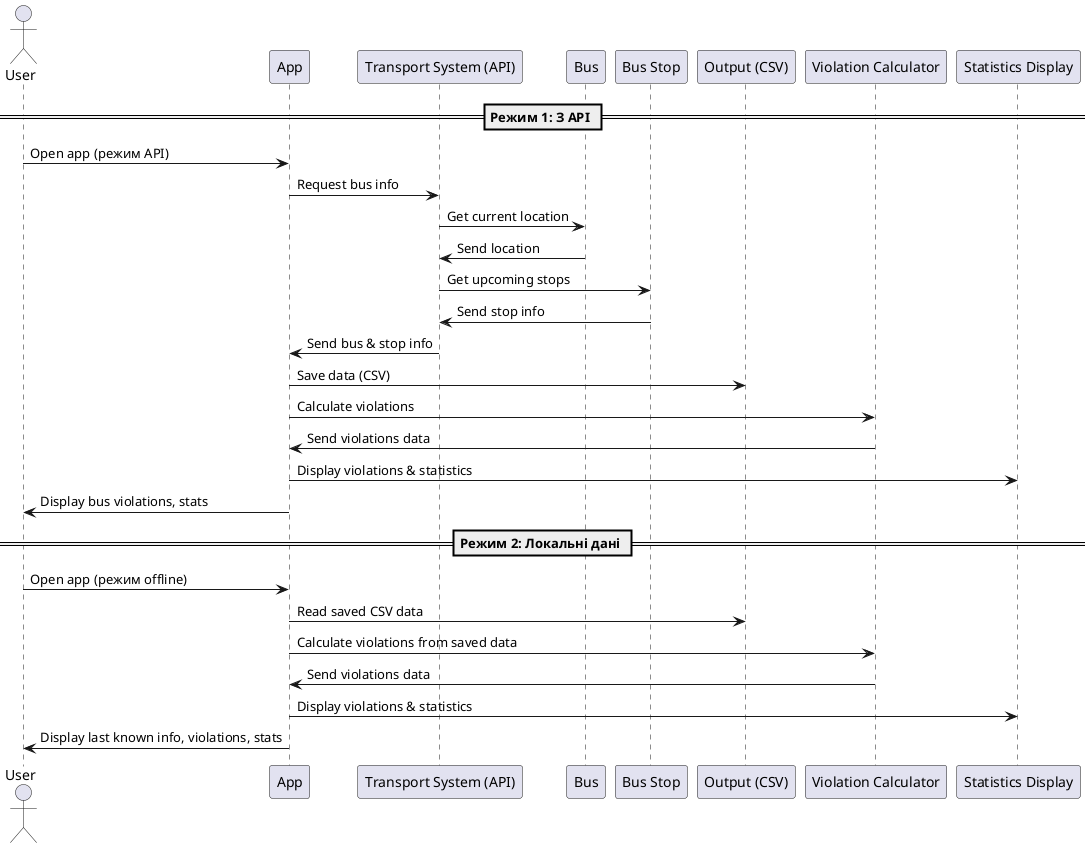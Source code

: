 @startuml
actor User
participant "App" as App
participant "Transport System (API)" as System
participant "Bus" as Bus
participant "Bus Stop" as Stop
participant "Output (CSV)" as Output
participant "Violation Calculator" as Violations
participant "Statistics Display" as Stats

== Режим 1: З API ==

User -> App : Open app (режим API)
App -> System : Request bus info
System -> Bus : Get current location
Bus -> System : Send location
System -> Stop : Get upcoming stops
Stop -> System : Send stop info
System -> App : Send bus & stop info
App -> Output : Save data (CSV)
App -> Violations : Calculate violations
Violations -> App : Send violations data
App -> Stats : Display violations & statistics
App -> User : Display bus violations, stats

== Режим 2: Локальні дані ==

User -> App : Open app (режим offline)
App -> Output : Read saved CSV data
App -> Violations : Calculate violations from saved data
Violations -> App : Send violations data
App -> Stats : Display violations & statistics
App -> User : Display last known info, violations, stats
@enduml
